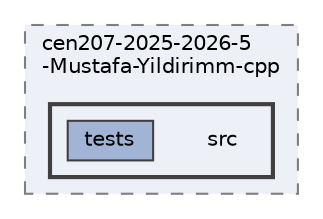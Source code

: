 digraph "C:/Users/ahmet/OneDrive/Masaüstü/DataStructure/cen207-2025-2026-5-Mustafa-Yildirimm-cpp/src"
{
 // INTERACTIVE_SVG=YES
 // LATEX_PDF_SIZE
  bgcolor="transparent";
  edge [fontname=Helvetica,fontsize=10,labelfontname=Helvetica,labelfontsize=10];
  node [fontname=Helvetica,fontsize=10,shape=box,height=0.2,width=0.4];
  compound=true
  subgraph clusterdir_b00da2fab6b604b485869b7d5702ce53 {
    graph [ bgcolor="#edf0f7", pencolor="grey50", label="cen207-2025-2026-5\l-Mustafa-Yildirimm-cpp", fontname=Helvetica,fontsize=10 style="filled,dashed", URL="dir_b00da2fab6b604b485869b7d5702ce53.html",tooltip=""]
  subgraph clusterdir_235080e4fc6f8d1f814973dc40d3997a {
    graph [ bgcolor="#edf0f7", pencolor="grey25", label="", fontname=Helvetica,fontsize=10 style="filled,bold", URL="dir_235080e4fc6f8d1f814973dc40d3997a.html",tooltip=""]
    dir_235080e4fc6f8d1f814973dc40d3997a [shape=plaintext, label="src"];
  dir_89ad248fb5b373a4f17c00bfa5bda6e1 [label="tests", fillcolor="#a2b4d6", color="grey25", style="filled", URL="dir_89ad248fb5b373a4f17c00bfa5bda6e1.html",tooltip=""];
  }
  }
}
